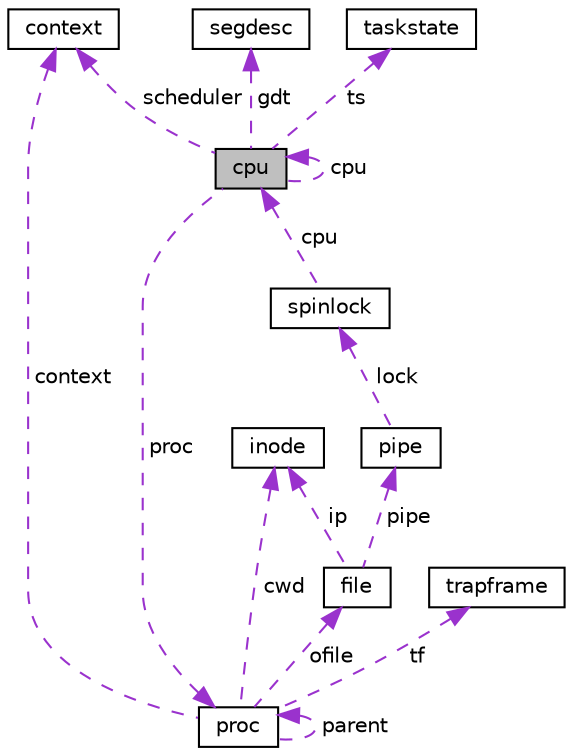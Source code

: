 digraph "cpu"
{
  edge [fontname="Helvetica",fontsize="10",labelfontname="Helvetica",labelfontsize="10"];
  node [fontname="Helvetica",fontsize="10",shape=record];
  Node1 [label="cpu",height=0.2,width=0.4,color="black", fillcolor="grey75", style="filled", fontcolor="black"];
  Node1 -> Node1 [dir="back",color="darkorchid3",fontsize="10",style="dashed",label=" cpu" ,fontname="Helvetica"];
  Node2 -> Node1 [dir="back",color="darkorchid3",fontsize="10",style="dashed",label=" gdt" ,fontname="Helvetica"];
  Node2 [label="segdesc",height=0.2,width=0.4,color="black", fillcolor="white", style="filled",URL="$structsegdesc.html"];
  Node3 -> Node1 [dir="back",color="darkorchid3",fontsize="10",style="dashed",label=" scheduler" ,fontname="Helvetica"];
  Node3 [label="context",height=0.2,width=0.4,color="black", fillcolor="white", style="filled",URL="$structcontext.html"];
  Node4 -> Node1 [dir="back",color="darkorchid3",fontsize="10",style="dashed",label=" proc" ,fontname="Helvetica"];
  Node4 [label="proc",height=0.2,width=0.4,color="black", fillcolor="white", style="filled",URL="$structproc.html"];
  Node5 -> Node4 [dir="back",color="darkorchid3",fontsize="10",style="dashed",label=" cwd" ,fontname="Helvetica"];
  Node5 [label="inode",height=0.2,width=0.4,color="black", fillcolor="white", style="filled",URL="$structinode.html"];
  Node3 -> Node4 [dir="back",color="darkorchid3",fontsize="10",style="dashed",label=" context" ,fontname="Helvetica"];
  Node6 -> Node4 [dir="back",color="darkorchid3",fontsize="10",style="dashed",label=" tf" ,fontname="Helvetica"];
  Node6 [label="trapframe",height=0.2,width=0.4,color="black", fillcolor="white", style="filled",URL="$structtrapframe.html"];
  Node4 -> Node4 [dir="back",color="darkorchid3",fontsize="10",style="dashed",label=" parent" ,fontname="Helvetica"];
  Node7 -> Node4 [dir="back",color="darkorchid3",fontsize="10",style="dashed",label=" ofile" ,fontname="Helvetica"];
  Node7 [label="file",height=0.2,width=0.4,color="black", fillcolor="white", style="filled",URL="$structfile.html"];
  Node5 -> Node7 [dir="back",color="darkorchid3",fontsize="10",style="dashed",label=" ip" ,fontname="Helvetica"];
  Node8 -> Node7 [dir="back",color="darkorchid3",fontsize="10",style="dashed",label=" pipe" ,fontname="Helvetica"];
  Node8 [label="pipe",height=0.2,width=0.4,color="black", fillcolor="white", style="filled",URL="$structpipe.html"];
  Node9 -> Node8 [dir="back",color="darkorchid3",fontsize="10",style="dashed",label=" lock" ,fontname="Helvetica"];
  Node9 [label="spinlock",height=0.2,width=0.4,color="black", fillcolor="white", style="filled",URL="$structspinlock.html"];
  Node1 -> Node9 [dir="back",color="darkorchid3",fontsize="10",style="dashed",label=" cpu" ,fontname="Helvetica"];
  Node10 -> Node1 [dir="back",color="darkorchid3",fontsize="10",style="dashed",label=" ts" ,fontname="Helvetica"];
  Node10 [label="taskstate",height=0.2,width=0.4,color="black", fillcolor="white", style="filled",URL="$structtaskstate.html"];
}

